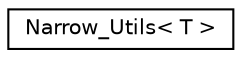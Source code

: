 digraph "Graphical Class Hierarchy"
{
 // INTERACTIVE_SVG=YES
  edge [fontname="Helvetica",fontsize="10",labelfontname="Helvetica",labelfontsize="10"];
  node [fontname="Helvetica",fontsize="10",shape=record];
  rankdir="LR";
  Node1 [label="Narrow_Utils\< T \>",height=0.2,width=0.4,color="black", fillcolor="white", style="filled",URL="$class_t_a_o_1_1_narrow___utils.html"];
}

